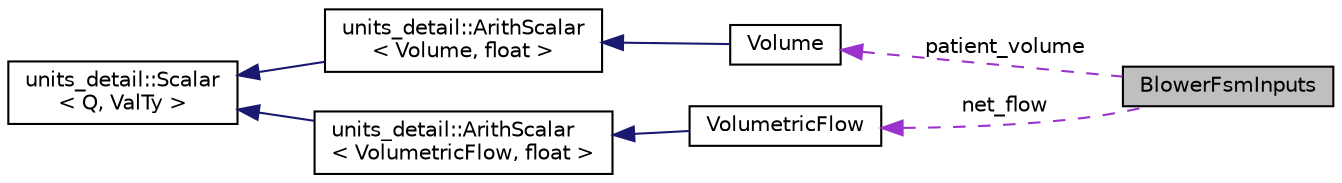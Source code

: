 digraph "BlowerFsmInputs"
{
 // LATEX_PDF_SIZE
  edge [fontname="Helvetica",fontsize="10",labelfontname="Helvetica",labelfontsize="10"];
  node [fontname="Helvetica",fontsize="10",shape=record];
  rankdir="LR";
  Node1 [label="BlowerFsmInputs",height=0.2,width=0.4,color="black", fillcolor="grey75", style="filled", fontcolor="black",tooltip=" "];
  Node2 -> Node1 [dir="back",color="darkorchid3",fontsize="10",style="dashed",label=" patient_volume" ,fontname="Helvetica"];
  Node2 [label="Volume",height=0.2,width=0.4,color="black", fillcolor="white", style="filled",URL="$classVolume.html",tooltip=" "];
  Node3 -> Node2 [dir="back",color="midnightblue",fontsize="10",style="solid",fontname="Helvetica"];
  Node3 [label="units_detail::ArithScalar\l\< Volume, float \>",height=0.2,width=0.4,color="black", fillcolor="white", style="filled",URL="$classunits__detail_1_1ArithScalar.html",tooltip=" "];
  Node4 -> Node3 [dir="back",color="midnightblue",fontsize="10",style="solid",fontname="Helvetica"];
  Node4 [label="units_detail::Scalar\l\< Q, ValTy \>",height=0.2,width=0.4,color="black", fillcolor="white", style="filled",URL="$classunits__detail_1_1Scalar.html",tooltip=" "];
  Node5 -> Node1 [dir="back",color="darkorchid3",fontsize="10",style="dashed",label=" net_flow" ,fontname="Helvetica"];
  Node5 [label="VolumetricFlow",height=0.2,width=0.4,color="black", fillcolor="white", style="filled",URL="$classVolumetricFlow.html",tooltip=" "];
  Node6 -> Node5 [dir="back",color="midnightblue",fontsize="10",style="solid",fontname="Helvetica"];
  Node6 [label="units_detail::ArithScalar\l\< VolumetricFlow, float \>",height=0.2,width=0.4,color="black", fillcolor="white", style="filled",URL="$classunits__detail_1_1ArithScalar.html",tooltip=" "];
  Node4 -> Node6 [dir="back",color="midnightblue",fontsize="10",style="solid",fontname="Helvetica"];
}
